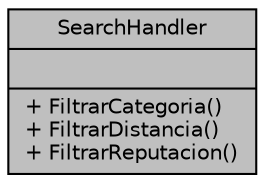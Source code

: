digraph "SearchHandler"
{
 // INTERACTIVE_SVG=YES
 // LATEX_PDF_SIZE
  edge [fontname="Helvetica",fontsize="10",labelfontname="Helvetica",labelfontsize="10"];
  node [fontname="Helvetica",fontsize="10",shape=record];
  Node1 [label="{SearchHandler\n||+ FiltrarCategoria()\l+ FiltrarDistancia()\l+ FiltrarReputacion()\l}",height=0.2,width=0.4,color="black", fillcolor="grey75", style="filled", fontcolor="black",tooltip=" "];
}

